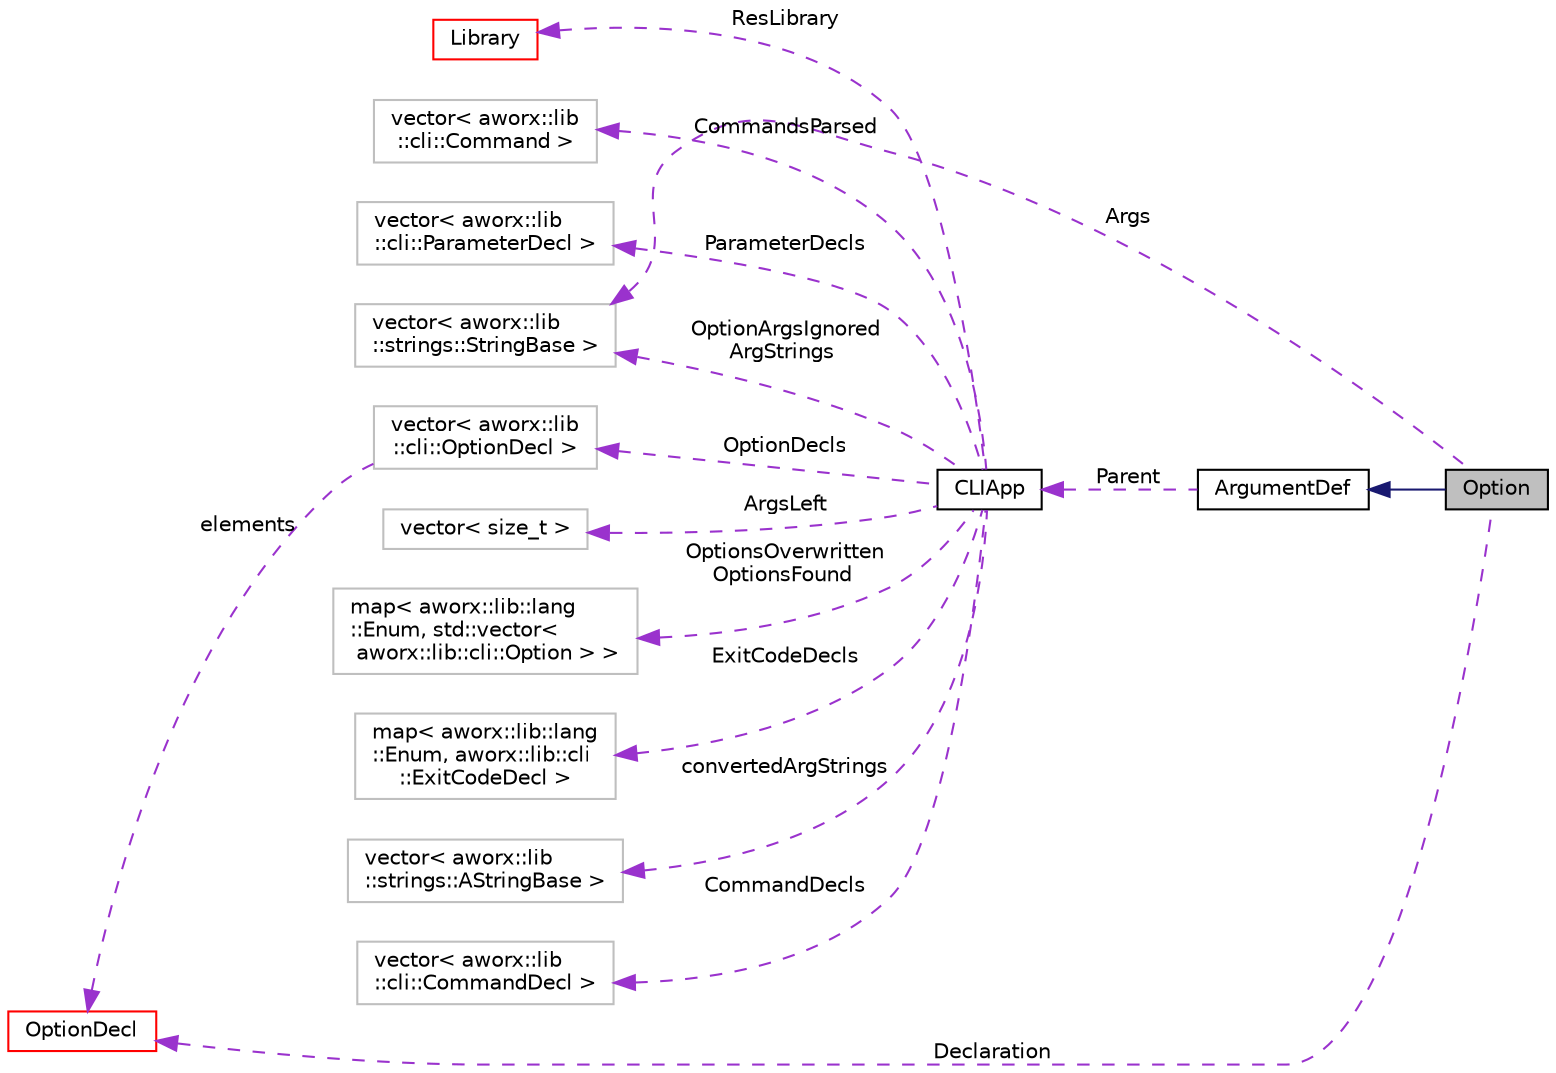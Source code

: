digraph "Option"
{
  edge [fontname="Helvetica",fontsize="10",labelfontname="Helvetica",labelfontsize="10"];
  node [fontname="Helvetica",fontsize="10",shape=record];
  rankdir="LR";
  Node2 [label="Option",height=0.2,width=0.4,color="black", fillcolor="grey75", style="filled", fontcolor="black"];
  Node3 -> Node2 [dir="back",color="midnightblue",fontsize="10",style="solid",fontname="Helvetica"];
  Node3 [label="ArgumentDef",height=0.2,width=0.4,color="black", fillcolor="white", style="filled",URL="$structaworx_1_1lib_1_1cli_1_1ArgumentDef.html"];
  Node4 -> Node3 [dir="back",color="darkorchid3",fontsize="10",style="dashed",label=" Parent" ,fontname="Helvetica"];
  Node4 [label="CLIApp",height=0.2,width=0.4,color="black", fillcolor="white", style="filled",URL="$classaworx_1_1lib_1_1cli_1_1CLIApp.html"];
  Node5 -> Node4 [dir="back",color="darkorchid3",fontsize="10",style="dashed",label=" OptionDecls" ,fontname="Helvetica"];
  Node5 [label="vector\< aworx::lib\l::cli::OptionDecl \>",height=0.2,width=0.4,color="grey75", fillcolor="white", style="filled"];
  Node6 -> Node5 [dir="back",color="darkorchid3",fontsize="10",style="dashed",label=" elements" ,fontname="Helvetica"];
  Node6 [label="OptionDecl",height=0.2,width=0.4,color="red", fillcolor="white", style="filled",URL="$structaworx_1_1lib_1_1cli_1_1OptionDecl.html"];
  Node47 -> Node4 [dir="back",color="darkorchid3",fontsize="10",style="dashed",label=" OptionsOverwritten\nOptionsFound" ,fontname="Helvetica"];
  Node47 [label="map\< aworx::lib::lang\l::Enum, std::vector\<\l aworx::lib::cli::Option \> \>",height=0.2,width=0.4,color="grey75", fillcolor="white", style="filled"];
  Node16 -> Node4 [dir="back",color="darkorchid3",fontsize="10",style="dashed",label=" convertedArgStrings" ,fontname="Helvetica"];
  Node16 [label="vector\< aworx::lib\l::strings::AStringBase \>",height=0.2,width=0.4,color="grey75", fillcolor="white", style="filled"];
  Node36 -> Node4 [dir="back",color="darkorchid3",fontsize="10",style="dashed",label=" OptionArgsIgnored\nArgStrings" ,fontname="Helvetica"];
  Node36 [label="vector\< aworx::lib\l::strings::StringBase \>",height=0.2,width=0.4,color="grey75", fillcolor="white", style="filled"];
  Node8 -> Node4 [dir="back",color="darkorchid3",fontsize="10",style="dashed",label=" ResLibrary" ,fontname="Helvetica"];
  Node8 [label="Library",height=0.2,width=0.4,color="red", fillcolor="white", style="filled",URL="$classaworx_1_1lib_1_1lang_1_1Library.html"];
  Node49 -> Node4 [dir="back",color="darkorchid3",fontsize="10",style="dashed",label=" ArgsLeft" ,fontname="Helvetica"];
  Node49 [label="vector\< size_t \>",height=0.2,width=0.4,color="grey75", fillcolor="white", style="filled"];
  Node50 -> Node4 [dir="back",color="darkorchid3",fontsize="10",style="dashed",label=" CommandsParsed" ,fontname="Helvetica"];
  Node50 [label="vector\< aworx::lib\l::cli::Command \>",height=0.2,width=0.4,color="grey75", fillcolor="white", style="filled"];
  Node59 -> Node4 [dir="back",color="darkorchid3",fontsize="10",style="dashed",label=" ExitCodeDecls" ,fontname="Helvetica"];
  Node59 [label="map\< aworx::lib::lang\l::Enum, aworx::lib::cli\l::ExitCodeDecl \>",height=0.2,width=0.4,color="grey75", fillcolor="white", style="filled"];
  Node62 -> Node4 [dir="back",color="darkorchid3",fontsize="10",style="dashed",label=" ParameterDecls" ,fontname="Helvetica"];
  Node62 [label="vector\< aworx::lib\l::cli::ParameterDecl \>",height=0.2,width=0.4,color="grey75", fillcolor="white", style="filled"];
  Node63 -> Node4 [dir="back",color="darkorchid3",fontsize="10",style="dashed",label=" CommandDecls" ,fontname="Helvetica"];
  Node63 [label="vector\< aworx::lib\l::cli::CommandDecl \>",height=0.2,width=0.4,color="grey75", fillcolor="white", style="filled"];
  Node36 -> Node2 [dir="back",color="darkorchid3",fontsize="10",style="dashed",label=" Args" ,fontname="Helvetica"];
  Node6 -> Node2 [dir="back",color="darkorchid3",fontsize="10",style="dashed",label=" Declaration" ,fontname="Helvetica"];
}
